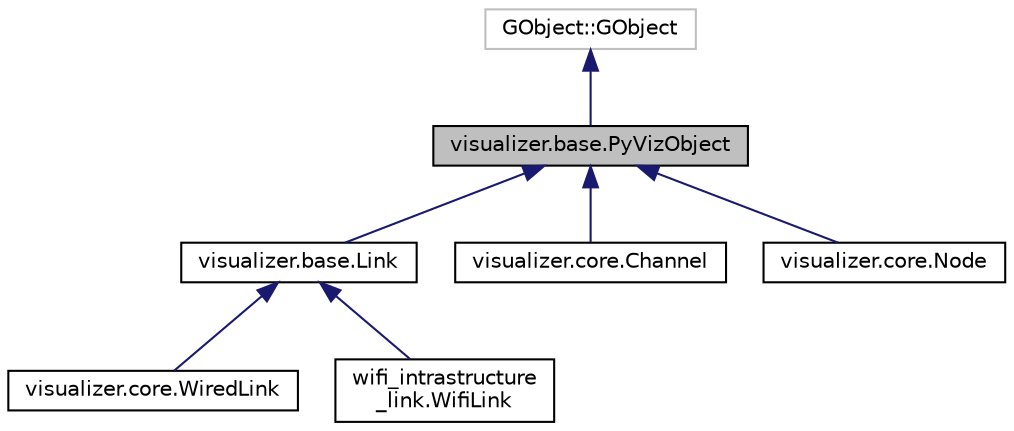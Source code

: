 digraph "visualizer.base.PyVizObject"
{
 // LATEX_PDF_SIZE
  edge [fontname="Helvetica",fontsize="10",labelfontname="Helvetica",labelfontsize="10"];
  node [fontname="Helvetica",fontsize="10",shape=record];
  Node1 [label="visualizer.base.PyVizObject",height=0.2,width=0.4,color="black", fillcolor="grey75", style="filled", fontcolor="black",tooltip="PyVizObject class."];
  Node2 -> Node1 [dir="back",color="midnightblue",fontsize="10",style="solid",fontname="Helvetica"];
  Node2 [label="GObject::GObject",height=0.2,width=0.4,color="grey75", fillcolor="white", style="filled",tooltip=" "];
  Node1 -> Node3 [dir="back",color="midnightblue",fontsize="10",style="solid",fontname="Helvetica"];
  Node3 [label="visualizer.base.Link",height=0.2,width=0.4,color="black", fillcolor="white", style="filled",URL="$classvisualizer_1_1base_1_1_link.html",tooltip="Link class."];
  Node3 -> Node4 [dir="back",color="midnightblue",fontsize="10",style="solid",fontname="Helvetica"];
  Node4 [label="visualizer.core.WiredLink",height=0.2,width=0.4,color="black", fillcolor="white", style="filled",URL="$classvisualizer_1_1core_1_1_wired_link.html",tooltip="WiredLink."];
  Node3 -> Node5 [dir="back",color="midnightblue",fontsize="10",style="solid",fontname="Helvetica"];
  Node5 [label="wifi_intrastructure\l_link.WifiLink",height=0.2,width=0.4,color="black", fillcolor="white", style="filled",URL="$classwifi__intrastructure__link_1_1_wifi_link.html",tooltip="WifiLink class."];
  Node1 -> Node6 [dir="back",color="midnightblue",fontsize="10",style="solid",fontname="Helvetica"];
  Node6 [label="visualizer.core.Channel",height=0.2,width=0.4,color="black", fillcolor="white", style="filled",URL="$classvisualizer_1_1core_1_1_channel.html",tooltip="Channel."];
  Node1 -> Node7 [dir="back",color="midnightblue",fontsize="10",style="solid",fontname="Helvetica"];
  Node7 [label="visualizer.core.Node",height=0.2,width=0.4,color="black", fillcolor="white", style="filled",URL="$classvisualizer_1_1core_1_1_node.html",tooltip="Node class."];
}
